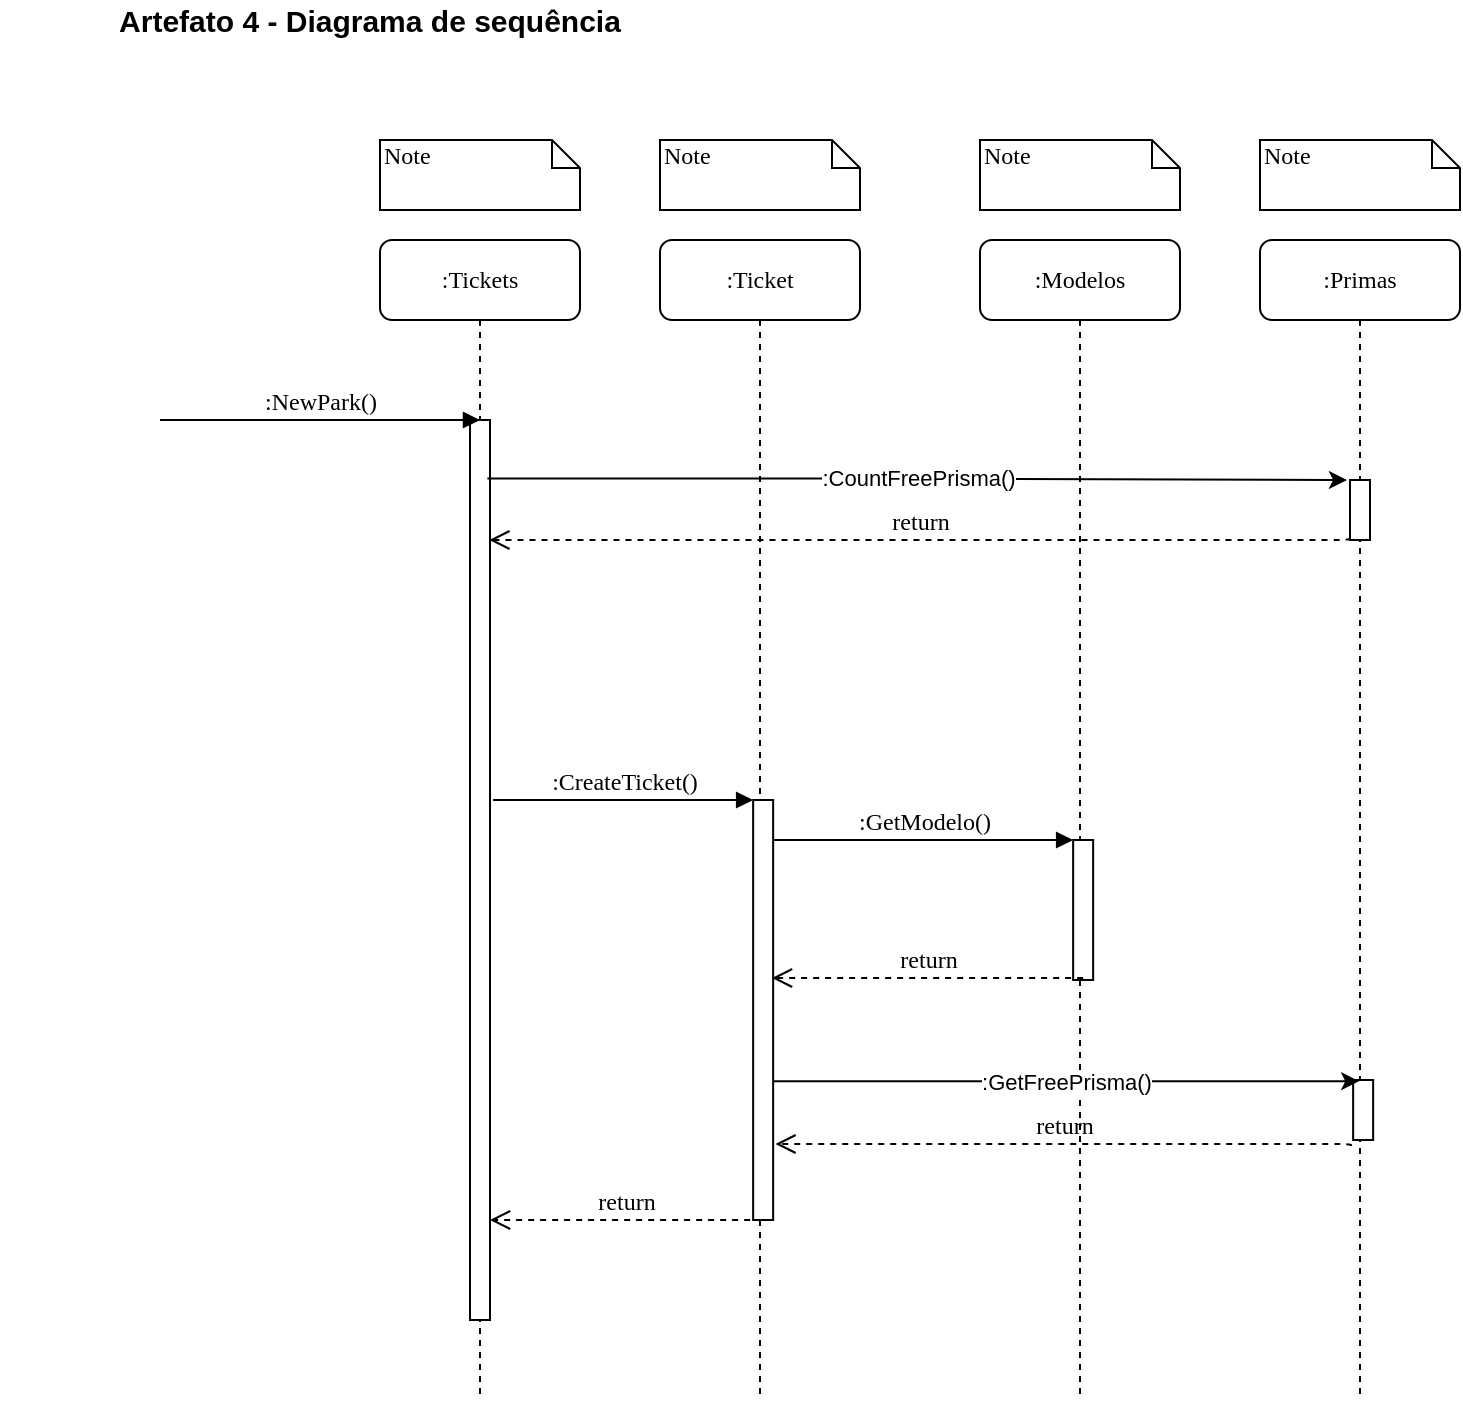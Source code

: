 <mxfile version="13.1.5" type="device"><diagram name="Page-1" id="13e1069c-82ec-6db2-03f1-153e76fe0fe0"><mxGraphModel dx="1567" dy="1172" grid="1" gridSize="10" guides="1" tooltips="1" connect="1" arrows="1" fold="1" page="1" pageScale="1" pageWidth="800" pageHeight="800" background="#ffffff" math="0" shadow="0"><root><mxCell id="0"/><mxCell id="1" parent="0"/><mxCell id="68DjMjheRDRpq9oJnjxh-1" value="" style="group" vertex="1" connectable="0" parent="1"><mxGeometry x="70" y="100" width="650" height="630" as="geometry"/></mxCell><mxCell id="7baba1c4bc27f4b0-2" value=":Ticket" style="shape=umlLifeline;perimeter=lifelinePerimeter;whiteSpace=wrap;html=1;container=1;collapsible=0;recursiveResize=0;outlineConnect=0;rounded=1;shadow=0;comic=0;labelBackgroundColor=none;strokeWidth=1;fontFamily=Verdana;fontSize=12;align=center;" parent="68DjMjheRDRpq9oJnjxh-1" vertex="1"><mxGeometry x="250" y="50" width="100" height="580" as="geometry"/></mxCell><mxCell id="7baba1c4bc27f4b0-10" value="" style="html=1;points=[];perimeter=orthogonalPerimeter;rounded=0;shadow=0;comic=0;labelBackgroundColor=none;strokeWidth=1;fontFamily=Verdana;fontSize=12;align=center;" parent="7baba1c4bc27f4b0-2" vertex="1"><mxGeometry x="46.57" y="280" width="10" height="210" as="geometry"/></mxCell><mxCell id="7baba1c4bc27f4b0-3" value=":Modelos" style="shape=umlLifeline;perimeter=lifelinePerimeter;whiteSpace=wrap;html=1;container=1;collapsible=0;recursiveResize=0;outlineConnect=0;rounded=1;shadow=0;comic=0;labelBackgroundColor=none;strokeWidth=1;fontFamily=Verdana;fontSize=12;align=center;" parent="68DjMjheRDRpq9oJnjxh-1" vertex="1"><mxGeometry x="410" y="50" width="100" height="580" as="geometry"/></mxCell><mxCell id="7baba1c4bc27f4b0-13" value="" style="html=1;points=[];perimeter=orthogonalPerimeter;rounded=0;shadow=0;comic=0;labelBackgroundColor=none;strokeWidth=1;fontFamily=Verdana;fontSize=12;align=center;" parent="7baba1c4bc27f4b0-3" vertex="1"><mxGeometry x="46.57" y="300" width="10" height="70" as="geometry"/></mxCell><mxCell id="7baba1c4bc27f4b0-4" value=":Primas" style="shape=umlLifeline;perimeter=lifelinePerimeter;whiteSpace=wrap;html=1;container=1;collapsible=0;recursiveResize=0;outlineConnect=0;rounded=1;shadow=0;comic=0;labelBackgroundColor=none;strokeWidth=1;fontFamily=Verdana;fontSize=12;align=center;" parent="68DjMjheRDRpq9oJnjxh-1" vertex="1"><mxGeometry x="550" y="50" width="100" height="580" as="geometry"/></mxCell><mxCell id="7baba1c4bc27f4b0-16" value="" style="html=1;points=[];perimeter=orthogonalPerimeter;rounded=0;shadow=0;comic=0;labelBackgroundColor=none;strokeWidth=1;fontFamily=Verdana;fontSize=12;align=center;" parent="7baba1c4bc27f4b0-4" vertex="1"><mxGeometry x="46.57" y="420" width="10" height="30" as="geometry"/></mxCell><mxCell id="_6wTySx1GFmT2iLIAhEJ-11" value="" style="html=1;points=[];perimeter=orthogonalPerimeter;rounded=0;shadow=0;comic=0;labelBackgroundColor=none;strokeWidth=1;fontFamily=Verdana;fontSize=12;align=center;" parent="7baba1c4bc27f4b0-4" vertex="1"><mxGeometry x="45.0" y="120" width="10" height="30" as="geometry"/></mxCell><mxCell id="7baba1c4bc27f4b0-8" value=":Tickets" style="shape=umlLifeline;perimeter=lifelinePerimeter;whiteSpace=wrap;html=1;container=1;collapsible=0;recursiveResize=0;outlineConnect=0;rounded=1;shadow=0;comic=0;labelBackgroundColor=none;strokeWidth=1;fontFamily=Verdana;fontSize=12;align=center;" parent="68DjMjheRDRpq9oJnjxh-1" vertex="1"><mxGeometry x="110" y="50" width="100" height="580" as="geometry"/></mxCell><mxCell id="7baba1c4bc27f4b0-9" value="" style="html=1;points=[];perimeter=orthogonalPerimeter;rounded=0;shadow=0;comic=0;labelBackgroundColor=none;strokeWidth=1;fontFamily=Verdana;fontSize=12;align=center;" parent="7baba1c4bc27f4b0-8" vertex="1"><mxGeometry x="45" y="90" width="10" height="450" as="geometry"/></mxCell><mxCell id="7baba1c4bc27f4b0-11" value=":CreateTicket()" style="html=1;verticalAlign=bottom;endArrow=block;entryX=0;entryY=0;labelBackgroundColor=none;fontFamily=Verdana;fontSize=12;edgeStyle=elbowEdgeStyle;elbow=vertical;" parent="68DjMjheRDRpq9oJnjxh-1" target="7baba1c4bc27f4b0-10" edge="1"><mxGeometry relative="1" as="geometry"><mxPoint x="166.57" y="330" as="sourcePoint"/></mxGeometry></mxCell><mxCell id="7baba1c4bc27f4b0-14" value=":GetModelo()" style="html=1;verticalAlign=bottom;endArrow=block;entryX=0;entryY=0;labelBackgroundColor=none;fontFamily=Verdana;fontSize=12;edgeStyle=elbowEdgeStyle;elbow=vertical;" parent="68DjMjheRDRpq9oJnjxh-1" source="7baba1c4bc27f4b0-10" target="7baba1c4bc27f4b0-13" edge="1"><mxGeometry relative="1" as="geometry"><mxPoint x="381.57" y="350" as="sourcePoint"/></mxGeometry></mxCell><mxCell id="7baba1c4bc27f4b0-40" value="Note" style="shape=note;whiteSpace=wrap;html=1;size=14;verticalAlign=top;align=left;spacingTop=-6;rounded=0;shadow=0;comic=0;labelBackgroundColor=none;strokeWidth=1;fontFamily=Verdana;fontSize=12" parent="68DjMjheRDRpq9oJnjxh-1" vertex="1"><mxGeometry x="110" width="100" height="35" as="geometry"/></mxCell><mxCell id="7baba1c4bc27f4b0-41" value="Note" style="shape=note;whiteSpace=wrap;html=1;size=14;verticalAlign=top;align=left;spacingTop=-6;rounded=0;shadow=0;comic=0;labelBackgroundColor=none;strokeWidth=1;fontFamily=Verdana;fontSize=12" parent="68DjMjheRDRpq9oJnjxh-1" vertex="1"><mxGeometry x="250" width="100" height="35" as="geometry"/></mxCell><mxCell id="7baba1c4bc27f4b0-42" value="Note" style="shape=note;whiteSpace=wrap;html=1;size=14;verticalAlign=top;align=left;spacingTop=-6;rounded=0;shadow=0;comic=0;labelBackgroundColor=none;strokeWidth=1;fontFamily=Verdana;fontSize=12" parent="68DjMjheRDRpq9oJnjxh-1" vertex="1"><mxGeometry x="410" width="100" height="35" as="geometry"/></mxCell><mxCell id="7baba1c4bc27f4b0-43" value="Note" style="shape=note;whiteSpace=wrap;html=1;size=14;verticalAlign=top;align=left;spacingTop=-6;rounded=0;shadow=0;comic=0;labelBackgroundColor=none;strokeWidth=1;fontFamily=Verdana;fontSize=12" parent="68DjMjheRDRpq9oJnjxh-1" vertex="1"><mxGeometry x="550" width="100" height="35" as="geometry"/></mxCell><mxCell id="_6wTySx1GFmT2iLIAhEJ-3" value="return" style="html=1;verticalAlign=bottom;endArrow=open;dashed=1;endSize=8;labelBackgroundColor=none;fontFamily=Verdana;fontSize=12;edgeStyle=elbowEdgeStyle;elbow=vertical;entryX=0.843;entryY=0.488;entryDx=0;entryDy=0;entryPerimeter=0;" parent="68DjMjheRDRpq9oJnjxh-1" edge="1"><mxGeometry relative="1" as="geometry"><mxPoint x="165.0" y="539.6" as="targetPoint"/><Array as="points"><mxPoint x="221.57" y="540"/><mxPoint x="221.57" y="430"/><mxPoint x="261.57" y="430"/><mxPoint x="286.57" y="540"/><mxPoint x="316.57" y="540"/></Array><mxPoint x="301.07" y="540" as="sourcePoint"/></mxGeometry></mxCell><mxCell id="_6wTySx1GFmT2iLIAhEJ-4" value="return" style="html=1;verticalAlign=bottom;endArrow=open;dashed=1;endSize=8;labelBackgroundColor=none;fontFamily=Verdana;fontSize=12;edgeStyle=elbowEdgeStyle;elbow=vertical;entryX=0.943;entryY=0.426;entryDx=0;entryDy=0;entryPerimeter=0;" parent="68DjMjheRDRpq9oJnjxh-1" target="7baba1c4bc27f4b0-10" edge="1"><mxGeometry relative="1" as="geometry"><mxPoint x="361.57" y="435" as="targetPoint"/><Array as="points"><mxPoint x="340" y="419"/><mxPoint x="381.57" y="419"/><mxPoint x="431.57" y="430"/><mxPoint x="401.57" y="410"/><mxPoint x="416.57" y="399.5"/><mxPoint x="446.57" y="399.5"/></Array><mxPoint x="461.57" y="419" as="sourcePoint"/></mxGeometry></mxCell><mxCell id="_6wTySx1GFmT2iLIAhEJ-5" value=":NewPark()" style="html=1;verticalAlign=bottom;endArrow=block;labelBackgroundColor=none;fontFamily=Verdana;fontSize=12;edgeStyle=elbowEdgeStyle;elbow=vertical;" parent="68DjMjheRDRpq9oJnjxh-1" edge="1"><mxGeometry relative="1" as="geometry"><mxPoint y="140" as="sourcePoint"/><mxPoint x="160" y="140" as="targetPoint"/></mxGeometry></mxCell><mxCell id="_6wTySx1GFmT2iLIAhEJ-7" value=":GetFreePrisma()" style="edgeStyle=orthogonalEdgeStyle;rounded=0;orthogonalLoop=1;jettySize=auto;html=1;entryX=0.3;entryY=0.02;entryDx=0;entryDy=0;entryPerimeter=0;" parent="68DjMjheRDRpq9oJnjxh-1" source="7baba1c4bc27f4b0-10" target="7baba1c4bc27f4b0-16" edge="1"><mxGeometry relative="1" as="geometry"><mxPoint x="591.57" y="470" as="targetPoint"/><Array as="points"><mxPoint x="599.57" y="470"/></Array></mxGeometry></mxCell><mxCell id="_6wTySx1GFmT2iLIAhEJ-8" value="return" style="html=1;verticalAlign=bottom;endArrow=open;dashed=1;endSize=8;labelBackgroundColor=none;fontFamily=Verdana;fontSize=12;edgeStyle=elbowEdgeStyle;elbow=vertical;exitX=-0.1;exitY=1.1;exitDx=0;exitDy=0;exitPerimeter=0;entryX=1.114;entryY=0.818;entryDx=0;entryDy=0;entryPerimeter=0;" parent="68DjMjheRDRpq9oJnjxh-1" source="7baba1c4bc27f4b0-16" target="7baba1c4bc27f4b0-10" edge="1"><mxGeometry relative="1" as="geometry"><mxPoint x="421.57" y="510" as="targetPoint"/><Array as="points"><mxPoint x="341.57" y="502"/><mxPoint x="511.57" y="510"/><mxPoint x="537.07" y="499.5"/><mxPoint x="567.07" y="499.5"/></Array><mxPoint x="571.57" y="510.5" as="sourcePoint"/></mxGeometry></mxCell><mxCell id="_6wTySx1GFmT2iLIAhEJ-12" value=":CountFreePrisma()" style="edgeStyle=orthogonalEdgeStyle;rounded=0;orthogonalLoop=1;jettySize=auto;html=1;entryX=-0.152;entryY=0.002;entryDx=0;entryDy=0;entryPerimeter=0;exitX=0.871;exitY=0.065;exitDx=0;exitDy=0;exitPerimeter=0;" parent="68DjMjheRDRpq9oJnjxh-1" source="7baba1c4bc27f4b0-9" target="_6wTySx1GFmT2iLIAhEJ-11" edge="1"><mxGeometry relative="1" as="geometry"><mxPoint x="473.0" y="170" as="targetPoint"/><mxPoint x="180.0" y="170" as="sourcePoint"/><Array as="points"><mxPoint x="381" y="170"/></Array></mxGeometry></mxCell><mxCell id="_6wTySx1GFmT2iLIAhEJ-13" value="return" style="html=1;verticalAlign=bottom;endArrow=open;dashed=1;endSize=8;labelBackgroundColor=none;fontFamily=Verdana;fontSize=12;edgeStyle=elbowEdgeStyle;elbow=vertical;entryX=0.967;entryY=0.133;entryDx=0;entryDy=0;entryPerimeter=0;exitX=0;exitY=0.956;exitDx=0;exitDy=0;exitPerimeter=0;" parent="68DjMjheRDRpq9oJnjxh-1" source="_6wTySx1GFmT2iLIAhEJ-11" target="7baba1c4bc27f4b0-9" edge="1"><mxGeometry relative="1" as="geometry"><mxPoint x="240" y="200" as="targetPoint"/><Array as="points"><mxPoint x="470" y="200"/><mxPoint x="520" y="211"/><mxPoint x="490" y="191"/><mxPoint x="505" y="180.5"/><mxPoint x="535" y="180.5"/></Array><mxPoint x="540" y="200" as="sourcePoint"/></mxGeometry></mxCell><mxCell id="68DjMjheRDRpq9oJnjxh-2" value="&lt;font style=&quot;font-size: 15px&quot;&gt;&lt;b&gt;Artefato 4 - Diagrama de sequência&lt;/b&gt;&lt;/font&gt;" style="text;html=1;strokeColor=none;fillColor=none;align=center;verticalAlign=middle;whiteSpace=wrap;rounded=0;" vertex="1" parent="1"><mxGeometry x="-10" y="30" width="370" height="20" as="geometry"/></mxCell></root></mxGraphModel></diagram></mxfile>